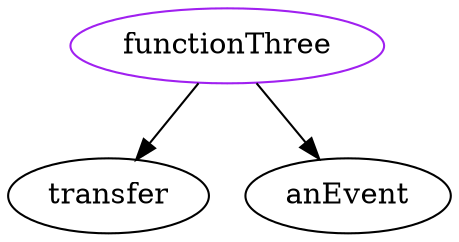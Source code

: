 strict digraph {
  functionThree [color=purple]
  transfer
  anEvent
  functionThree -> transfer
  functionThree -> anEvent
}
